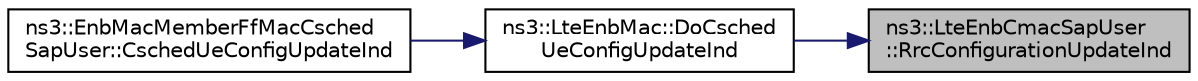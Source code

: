 digraph "ns3::LteEnbCmacSapUser::RrcConfigurationUpdateInd"
{
 // LATEX_PDF_SIZE
  edge [fontname="Helvetica",fontsize="10",labelfontname="Helvetica",labelfontsize="10"];
  node [fontname="Helvetica",fontsize="10",shape=record];
  rankdir="RL";
  Node1 [label="ns3::LteEnbCmacSapUser\l::RrcConfigurationUpdateInd",height=0.2,width=0.4,color="black", fillcolor="grey75", style="filled", fontcolor="black",tooltip="Notify the RRC of a UE config updated requested by the MAC (normally, by the scheduler)"];
  Node1 -> Node2 [dir="back",color="midnightblue",fontsize="10",style="solid",fontname="Helvetica"];
  Node2 [label="ns3::LteEnbMac::DoCsched\lUeConfigUpdateInd",height=0.2,width=0.4,color="black", fillcolor="white", style="filled",URL="$classns3_1_1_lte_enb_mac.html#ab0a026f47edbdc942be527ac21a7344f",tooltip="CSched UE Config Update Indication function."];
  Node2 -> Node3 [dir="back",color="midnightblue",fontsize="10",style="solid",fontname="Helvetica"];
  Node3 [label="ns3::EnbMacMemberFfMacCsched\lSapUser::CschedUeConfigUpdateInd",height=0.2,width=0.4,color="black", fillcolor="white", style="filled",URL="$classns3_1_1_enb_mac_member_ff_mac_csched_sap_user.html#a14a09988be135f762ec17dbdd2a30fa9",tooltip="CSCHED_UE_UPDATE_IND."];
}
